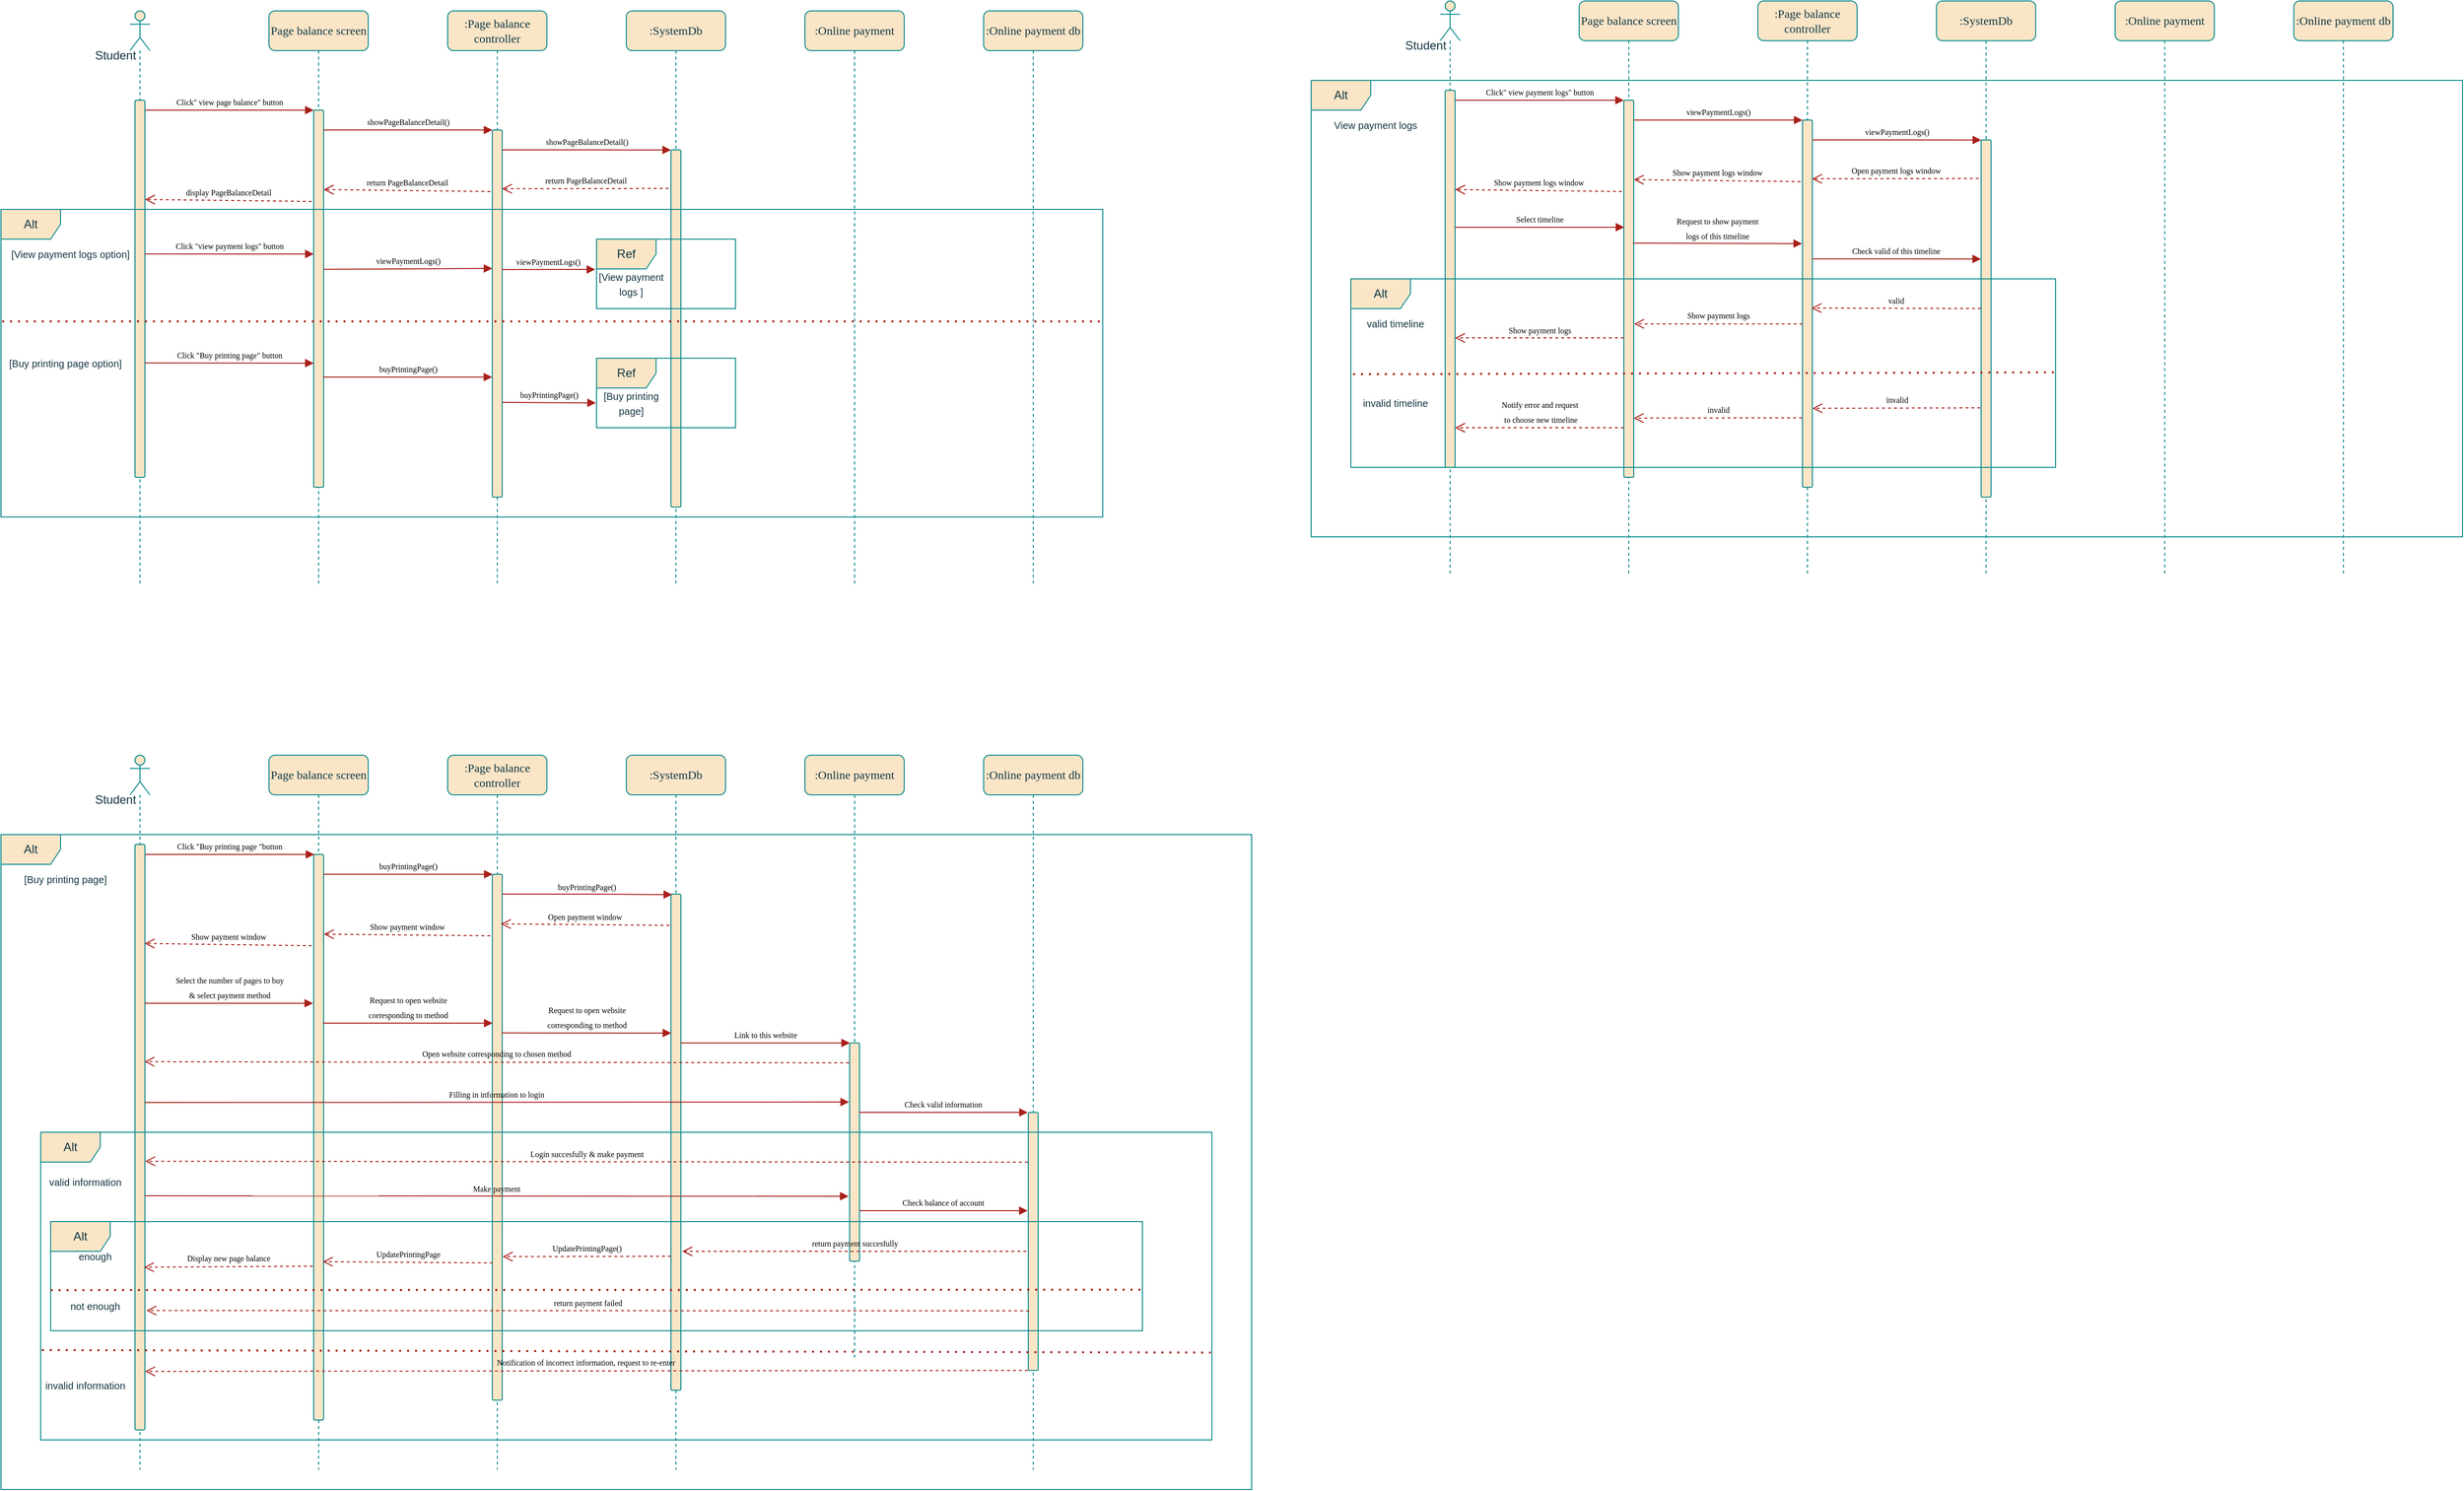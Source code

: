 <mxfile version="22.0.6" type="google">
  <diagram name="Page-1" id="13e1069c-82ec-6db2-03f1-153e76fe0fe0">
    <mxGraphModel grid="1" page="1" gridSize="10" guides="1" tooltips="1" connect="1" arrows="1" fold="1" pageScale="1" pageWidth="1100" pageHeight="850" background="none" math="0" shadow="0">
      <root>
        <mxCell id="0" />
        <mxCell id="1" parent="0" />
        <mxCell id="7baba1c4bc27f4b0-2" value="Page balance screen" style="shape=umlLifeline;perimeter=lifelinePerimeter;whiteSpace=wrap;html=1;container=1;collapsible=0;recursiveResize=0;outlineConnect=0;rounded=1;shadow=0;comic=0;labelBackgroundColor=none;strokeWidth=1;fontFamily=Verdana;fontSize=12;align=center;fillColor=#FAE5C7;strokeColor=#0F8B8D;fontColor=#143642;" vertex="1" parent="1">
          <mxGeometry x="280" y="80" width="100" height="580" as="geometry" />
        </mxCell>
        <mxCell id="7baba1c4bc27f4b0-10" value="" style="html=1;points=[];perimeter=orthogonalPerimeter;rounded=1;shadow=0;comic=0;labelBackgroundColor=none;strokeWidth=1;fontFamily=Verdana;fontSize=12;align=center;fillColor=#FAE5C7;strokeColor=#0F8B8D;fontColor=#143642;" vertex="1" parent="7baba1c4bc27f4b0-2">
          <mxGeometry x="45" y="100" width="10" height="380" as="geometry" />
        </mxCell>
        <mxCell id="7baba1c4bc27f4b0-3" value=":Page balance controller" style="shape=umlLifeline;perimeter=lifelinePerimeter;whiteSpace=wrap;html=1;container=1;collapsible=0;recursiveResize=0;outlineConnect=0;rounded=1;shadow=0;comic=0;labelBackgroundColor=none;strokeWidth=1;fontFamily=Verdana;fontSize=12;align=center;fillColor=#FAE5C7;strokeColor=#0F8B8D;fontColor=#143642;" vertex="1" parent="1">
          <mxGeometry x="460" y="80" width="100" height="580" as="geometry" />
        </mxCell>
        <mxCell id="7baba1c4bc27f4b0-13" value="" style="html=1;points=[];perimeter=orthogonalPerimeter;rounded=1;shadow=0;comic=0;labelBackgroundColor=none;strokeWidth=1;fontFamily=Verdana;fontSize=12;align=center;fillColor=#FAE5C7;strokeColor=#0F8B8D;fontColor=#143642;" vertex="1" parent="7baba1c4bc27f4b0-3">
          <mxGeometry x="45" y="120" width="10" height="370" as="geometry" />
        </mxCell>
        <mxCell id="7baba1c4bc27f4b0-4" value=":SystemDb" style="shape=umlLifeline;perimeter=lifelinePerimeter;whiteSpace=wrap;html=1;container=1;collapsible=0;recursiveResize=0;outlineConnect=0;rounded=1;shadow=0;comic=0;labelBackgroundColor=none;strokeWidth=1;fontFamily=Verdana;fontSize=12;align=center;fillColor=#FAE5C7;strokeColor=#0F8B8D;fontColor=#143642;" vertex="1" parent="1">
          <mxGeometry x="640" y="80" width="100" height="580" as="geometry" />
        </mxCell>
        <mxCell id="7baba1c4bc27f4b0-16" value="" style="html=1;points=[];perimeter=orthogonalPerimeter;rounded=1;shadow=0;comic=0;labelBackgroundColor=none;strokeWidth=1;fontFamily=Verdana;fontSize=12;align=center;fillColor=#FAE5C7;strokeColor=#0F8B8D;fontColor=#143642;" vertex="1" parent="7baba1c4bc27f4b0-4">
          <mxGeometry x="45" y="140" width="10" height="360" as="geometry" />
        </mxCell>
        <mxCell id="7baba1c4bc27f4b0-5" value=":Online payment" style="shape=umlLifeline;perimeter=lifelinePerimeter;whiteSpace=wrap;html=1;container=1;collapsible=0;recursiveResize=0;outlineConnect=0;rounded=1;shadow=0;comic=0;labelBackgroundColor=none;strokeWidth=1;fontFamily=Verdana;fontSize=12;align=center;fillColor=#FAE5C7;strokeColor=#0F8B8D;fontColor=#143642;" vertex="1" parent="1">
          <mxGeometry x="820" y="80" width="100" height="580" as="geometry" />
        </mxCell>
        <mxCell id="7baba1c4bc27f4b0-11" value="&lt;font style=&quot;font-size: 8px;&quot;&gt;Click&quot; view page balance&quot; button&lt;/font&gt;" style="html=1;verticalAlign=bottom;endArrow=block;entryX=0;entryY=0;labelBackgroundColor=none;fontFamily=Verdana;fontSize=12;edgeStyle=elbowEdgeStyle;elbow=vertical;strokeColor=#A8201A;fontColor=default;" edge="1" parent="1" target="7baba1c4bc27f4b0-10">
          <mxGeometry x="-0.002" relative="1" as="geometry">
            <mxPoint x="155" y="180" as="sourcePoint" />
            <mxPoint as="offset" />
          </mxGeometry>
        </mxCell>
        <mxCell id="7baba1c4bc27f4b0-14" value="&lt;font style=&quot;font-size: 8px;&quot;&gt;showPageBalanceDetail()&lt;/font&gt;" style="html=1;verticalAlign=bottom;endArrow=block;entryX=0;entryY=0;labelBackgroundColor=none;fontFamily=Verdana;fontSize=12;edgeStyle=elbowEdgeStyle;elbow=vertical;strokeColor=#A8201A;fontColor=default;" edge="1" parent="1" source="7baba1c4bc27f4b0-10" target="7baba1c4bc27f4b0-13">
          <mxGeometry relative="1" as="geometry">
            <mxPoint x="370" y="200" as="sourcePoint" />
          </mxGeometry>
        </mxCell>
        <mxCell id="fqUu2-JQJaLycMAC4psw-2" value="" style="shape=umlLifeline;perimeter=lifelinePerimeter;whiteSpace=wrap;html=1;container=1;dropTarget=0;collapsible=0;recursiveResize=0;outlineConnect=0;portConstraint=eastwest;newEdgeStyle={&quot;curved&quot;:0,&quot;rounded&quot;:0};participant=umlActor;labelBackgroundColor=none;fillColor=#FAE5C7;strokeColor=#0F8B8D;fontColor=#143642;rounded=1;" vertex="1" parent="1">
          <mxGeometry x="140" y="80" width="20" height="580" as="geometry" />
        </mxCell>
        <mxCell id="fqUu2-JQJaLycMAC4psw-3" value="" style="html=1;points=[];perimeter=orthogonalPerimeter;rounded=1;shadow=0;comic=0;labelBackgroundColor=none;strokeWidth=1;fontFamily=Verdana;fontSize=12;align=center;fillColor=#FAE5C7;strokeColor=#0F8B8D;fontColor=#143642;" vertex="1" parent="1">
          <mxGeometry x="145" y="170" width="10" height="380" as="geometry" />
        </mxCell>
        <mxCell id="fqUu2-JQJaLycMAC4psw-4" value="Student" style="text;html=1;align=center;verticalAlign=middle;resizable=0;points=[];autosize=1;strokeColor=none;fillColor=none;labelBackgroundColor=none;fontColor=#143642;rounded=1;" vertex="1" parent="1">
          <mxGeometry x="95" y="110" width="60" height="30" as="geometry" />
        </mxCell>
        <mxCell id="7baba1c4bc27f4b0-17" value="&lt;font style=&quot;font-size: 8px;&quot;&gt;showPageBalanceDetail()&lt;/font&gt;" style="html=1;verticalAlign=bottom;endArrow=block;labelBackgroundColor=none;fontFamily=Verdana;fontSize=12;edgeStyle=elbowEdgeStyle;elbow=horizontal;entryX=0.5;entryY=0.061;entryDx=0;entryDy=0;entryPerimeter=0;strokeColor=#A8201A;fontColor=default;" edge="1" parent="1">
          <mxGeometry relative="1" as="geometry">
            <mxPoint x="515" y="219.998" as="sourcePoint" />
            <Array as="points" />
            <mxPoint x="685" y="220.13" as="targetPoint" />
          </mxGeometry>
        </mxCell>
        <mxCell id="fqUu2-JQJaLycMAC4psw-5" value="Alt" style="shape=umlFrame;whiteSpace=wrap;html=1;pointerEvents=0;labelBackgroundColor=none;fillColor=#FAE5C7;strokeColor=#0F8B8D;fontColor=#143642;rounded=1;" vertex="1" parent="1">
          <mxGeometry x="10" y="280" width="1110" height="310" as="geometry" />
        </mxCell>
        <mxCell id="fqUu2-JQJaLycMAC4psw-6" value="&lt;font style=&quot;font-size: 8px;&quot;&gt;return PageBalanceDetail&lt;/font&gt;" style="html=1;verticalAlign=bottom;endArrow=open;dashed=1;endSize=8;labelBackgroundColor=none;fontFamily=Verdana;fontSize=12;exitX=-0.242;exitY=0.108;exitDx=0;exitDy=0;exitPerimeter=0;entryX=0.964;entryY=0.16;entryDx=0;entryDy=0;entryPerimeter=0;strokeColor=#A8201A;fontColor=default;" edge="1" parent="1" source="7baba1c4bc27f4b0-16" target="7baba1c4bc27f4b0-13">
          <mxGeometry relative="1" as="geometry">
            <mxPoint x="732.5" y="849" as="targetPoint" />
            <mxPoint x="1008" y="850" as="sourcePoint" />
          </mxGeometry>
        </mxCell>
        <mxCell id="fqUu2-JQJaLycMAC4psw-7" value="&lt;font style=&quot;font-size: 8px;&quot;&gt;return PageBalanceDetail&lt;/font&gt;" style="html=1;verticalAlign=bottom;endArrow=open;dashed=1;endSize=8;labelBackgroundColor=none;fontFamily=Verdana;fontSize=12;exitX=-0.242;exitY=0.108;exitDx=0;exitDy=0;exitPerimeter=0;entryX=0.964;entryY=0.16;entryDx=0;entryDy=0;entryPerimeter=0;strokeColor=#A8201A;fontColor=default;" edge="1" parent="1">
          <mxGeometry relative="1" as="geometry">
            <mxPoint x="335" y="260" as="targetPoint" />
            <mxPoint x="503" y="262" as="sourcePoint" />
          </mxGeometry>
        </mxCell>
        <mxCell id="fqUu2-JQJaLycMAC4psw-8" value="&lt;font style=&quot;font-size: 8px;&quot;&gt;display PageBalanceDetail&lt;/font&gt;" style="html=1;verticalAlign=bottom;endArrow=open;dashed=1;endSize=8;labelBackgroundColor=none;fontFamily=Verdana;fontSize=12;exitX=-0.242;exitY=0.108;exitDx=0;exitDy=0;exitPerimeter=0;entryX=0.964;entryY=0.16;entryDx=0;entryDy=0;entryPerimeter=0;strokeColor=#A8201A;fontColor=default;" edge="1" parent="1">
          <mxGeometry relative="1" as="geometry">
            <mxPoint x="155" y="270" as="targetPoint" />
            <mxPoint x="323" y="272" as="sourcePoint" />
          </mxGeometry>
        </mxCell>
        <mxCell id="fqUu2-JQJaLycMAC4psw-9" value="&lt;font style=&quot;font-size: 10px;&quot;&gt;[View payment logs option]&lt;/font&gt;" style="text;html=1;strokeColor=none;fillColor=none;align=center;verticalAlign=middle;whiteSpace=wrap;rounded=1;labelBackgroundColor=none;fontColor=#143642;" vertex="1" parent="1">
          <mxGeometry x="15" y="310" width="130" height="30" as="geometry" />
        </mxCell>
        <mxCell id="fqUu2-JQJaLycMAC4psw-10" value="" style="endArrow=none;dashed=1;html=1;dashPattern=1 3;strokeWidth=2;rounded=1;exitX=0.001;exitY=0.364;exitDx=0;exitDy=0;exitPerimeter=0;entryX=0.999;entryY=0.364;entryDx=0;entryDy=0;entryPerimeter=0;labelBackgroundColor=none;strokeColor=#A8201A;fontColor=default;" edge="1" parent="1" source="fqUu2-JQJaLycMAC4psw-5" target="fqUu2-JQJaLycMAC4psw-5">
          <mxGeometry width="50" height="50" relative="1" as="geometry">
            <mxPoint x="260" y="310" as="sourcePoint" />
            <mxPoint x="310" y="260" as="targetPoint" />
          </mxGeometry>
        </mxCell>
        <mxCell id="fqUu2-JQJaLycMAC4psw-11" value="&lt;font style=&quot;font-size: 8px;&quot;&gt;Click &quot;view payment logs&quot; button&lt;/font&gt;" style="html=1;verticalAlign=bottom;endArrow=block;entryX=0;entryY=0;labelBackgroundColor=none;fontFamily=Verdana;fontSize=12;edgeStyle=elbowEdgeStyle;elbow=vertical;strokeColor=#A8201A;fontColor=default;" edge="1" parent="1">
          <mxGeometry x="-0.002" relative="1" as="geometry">
            <mxPoint x="155" y="324.93" as="sourcePoint" />
            <mxPoint x="325" y="324.93" as="targetPoint" />
            <mxPoint as="offset" />
          </mxGeometry>
        </mxCell>
        <mxCell id="fqUu2-JQJaLycMAC4psw-16" value="&lt;font style=&quot;font-size: 8px;&quot;&gt;viewPaymentLogs()&lt;/font&gt;" style="html=1;verticalAlign=bottom;endArrow=block;labelBackgroundColor=none;fontFamily=Verdana;fontSize=12;edgeStyle=elbowEdgeStyle;elbow=vertical;exitX=0.957;exitY=0.442;exitDx=0;exitDy=0;exitPerimeter=0;entryX=-0.01;entryY=0.431;entryDx=0;entryDy=0;entryPerimeter=0;strokeColor=#A8201A;fontColor=default;" edge="1" parent="1" target="fqUu2-JQJaLycMAC4psw-17">
          <mxGeometry x="-0.002" relative="1" as="geometry">
            <mxPoint x="514.57" y="340.59" as="sourcePoint" />
            <mxPoint x="580" y="340" as="targetPoint" />
            <mxPoint as="offset" />
          </mxGeometry>
        </mxCell>
        <mxCell id="fqUu2-JQJaLycMAC4psw-17" value="Ref" style="shape=umlFrame;whiteSpace=wrap;html=1;pointerEvents=0;labelBackgroundColor=none;fillColor=#FAE5C7;strokeColor=#0F8B8D;fontColor=#143642;rounded=1;" vertex="1" parent="1">
          <mxGeometry x="610" y="310" width="140" height="70" as="geometry" />
        </mxCell>
        <mxCell id="fqUu2-JQJaLycMAC4psw-19" value="&lt;font style=&quot;font-size: 10px;&quot;&gt;[View payment logs ]&lt;/font&gt;" style="text;html=1;strokeColor=none;fillColor=none;align=center;verticalAlign=middle;whiteSpace=wrap;rounded=1;labelBackgroundColor=none;fontColor=#143642;" vertex="1" parent="1">
          <mxGeometry x="610" y="340" width="70" height="30" as="geometry" />
        </mxCell>
        <mxCell id="fqUu2-JQJaLycMAC4psw-20" value="&lt;font style=&quot;font-size: 10px;&quot;&gt;[Buy printing page option]&lt;/font&gt;" style="text;html=1;strokeColor=none;fillColor=none;align=center;verticalAlign=middle;whiteSpace=wrap;rounded=1;labelBackgroundColor=none;fontColor=#143642;" vertex="1" parent="1">
          <mxGeometry x="10" y="420" width="130" height="30" as="geometry" />
        </mxCell>
        <mxCell id="fqUu2-JQJaLycMAC4psw-21" value="&lt;font style=&quot;font-size: 8px;&quot;&gt;Click &quot;Buy printing page&quot; button&lt;/font&gt;" style="html=1;verticalAlign=bottom;endArrow=block;entryX=0;entryY=0;labelBackgroundColor=none;fontFamily=Verdana;fontSize=12;edgeStyle=elbowEdgeStyle;elbow=vertical;strokeColor=#A8201A;fontColor=default;" edge="1" parent="1">
          <mxGeometry x="-0.002" relative="1" as="geometry">
            <mxPoint x="155" y="434.76" as="sourcePoint" />
            <mxPoint x="325" y="434.76" as="targetPoint" />
            <mxPoint as="offset" />
          </mxGeometry>
        </mxCell>
        <mxCell id="fqUu2-JQJaLycMAC4psw-24" value="Ref" style="shape=umlFrame;whiteSpace=wrap;html=1;pointerEvents=0;labelBackgroundColor=none;fillColor=#FAE5C7;strokeColor=#0F8B8D;fontColor=#143642;rounded=1;" vertex="1" parent="1">
          <mxGeometry x="610" y="430" width="140" height="70" as="geometry" />
        </mxCell>
        <mxCell id="fqUu2-JQJaLycMAC4psw-25" value="&lt;span style=&quot;font-size: 10px;&quot;&gt;[Buy printing page]&lt;/span&gt;" style="text;html=1;strokeColor=none;fillColor=none;align=center;verticalAlign=middle;whiteSpace=wrap;rounded=1;labelBackgroundColor=none;fontColor=#143642;" vertex="1" parent="1">
          <mxGeometry x="610" y="460" width="70" height="30" as="geometry" />
        </mxCell>
        <mxCell id="fqUu2-JQJaLycMAC4psw-27" value="&lt;font style=&quot;font-size: 8px;&quot;&gt;buyPrintingPage()&lt;/font&gt;" style="html=1;verticalAlign=bottom;endArrow=block;labelBackgroundColor=none;fontFamily=Verdana;fontSize=12;edgeStyle=elbowEdgeStyle;elbow=vertical;exitX=0.96;exitY=0.708;exitDx=0;exitDy=0;exitPerimeter=0;entryX=-0.012;entryY=0.673;entryDx=0;entryDy=0;entryPerimeter=0;strokeColor=#A8201A;fontColor=default;" edge="1" parent="1" source="7baba1c4bc27f4b0-10" target="7baba1c4bc27f4b0-13">
          <mxGeometry x="-0.002" relative="1" as="geometry">
            <mxPoint x="340" y="450.11" as="sourcePoint" />
            <mxPoint x="500" y="450" as="targetPoint" />
            <mxPoint as="offset" />
          </mxGeometry>
        </mxCell>
        <mxCell id="fqUu2-JQJaLycMAC4psw-28" value="&lt;font style=&quot;font-size: 8px;&quot;&gt;buyPrintingPage()&lt;/font&gt;" style="html=1;verticalAlign=bottom;endArrow=block;labelBackgroundColor=none;fontFamily=Verdana;fontSize=12;edgeStyle=elbowEdgeStyle;elbow=vertical;exitX=0.996;exitY=0.742;exitDx=0;exitDy=0;exitPerimeter=0;entryX=-0.01;entryY=0.503;entryDx=0;entryDy=0;entryPerimeter=0;strokeColor=#A8201A;fontColor=default;" edge="1" parent="1" source="7baba1c4bc27f4b0-13" target="fqUu2-JQJaLycMAC4psw-25">
          <mxGeometry x="-0.002" relative="1" as="geometry">
            <mxPoint x="530" y="474.88" as="sourcePoint" />
            <mxPoint x="590" y="475" as="targetPoint" />
            <mxPoint as="offset" />
          </mxGeometry>
        </mxCell>
        <mxCell id="fqUu2-JQJaLycMAC4psw-59" value="Page balance screen" style="shape=umlLifeline;perimeter=lifelinePerimeter;whiteSpace=wrap;html=1;container=1;collapsible=0;recursiveResize=0;outlineConnect=0;rounded=1;shadow=0;comic=0;labelBackgroundColor=none;strokeWidth=1;fontFamily=Verdana;fontSize=12;align=center;fillColor=#FAE5C7;strokeColor=#0F8B8D;fontColor=#143642;" vertex="1" parent="1">
          <mxGeometry x="1600" y="70" width="100" height="580" as="geometry" />
        </mxCell>
        <mxCell id="fqUu2-JQJaLycMAC4psw-60" value="" style="html=1;points=[];perimeter=orthogonalPerimeter;rounded=1;shadow=0;comic=0;labelBackgroundColor=none;strokeWidth=1;fontFamily=Verdana;fontSize=12;align=center;fillColor=#FAE5C7;strokeColor=#0F8B8D;fontColor=#143642;" vertex="1" parent="fqUu2-JQJaLycMAC4psw-59">
          <mxGeometry x="45" y="100" width="10" height="380" as="geometry" />
        </mxCell>
        <mxCell id="fqUu2-JQJaLycMAC4psw-61" value=":Page balance controller" style="shape=umlLifeline;perimeter=lifelinePerimeter;whiteSpace=wrap;html=1;container=1;collapsible=0;recursiveResize=0;outlineConnect=0;rounded=1;shadow=0;comic=0;labelBackgroundColor=none;strokeWidth=1;fontFamily=Verdana;fontSize=12;align=center;fillColor=#FAE5C7;strokeColor=#0F8B8D;fontColor=#143642;" vertex="1" parent="1">
          <mxGeometry x="1780" y="70" width="100" height="580" as="geometry" />
        </mxCell>
        <mxCell id="fqUu2-JQJaLycMAC4psw-62" value="" style="html=1;points=[];perimeter=orthogonalPerimeter;rounded=1;shadow=0;comic=0;labelBackgroundColor=none;strokeWidth=1;fontFamily=Verdana;fontSize=12;align=center;fillColor=#FAE5C7;strokeColor=#0F8B8D;fontColor=#143642;" vertex="1" parent="fqUu2-JQJaLycMAC4psw-61">
          <mxGeometry x="45" y="120" width="10" height="370" as="geometry" />
        </mxCell>
        <mxCell id="fqUu2-JQJaLycMAC4psw-63" value=":SystemDb" style="shape=umlLifeline;perimeter=lifelinePerimeter;whiteSpace=wrap;html=1;container=1;collapsible=0;recursiveResize=0;outlineConnect=0;rounded=1;shadow=0;comic=0;labelBackgroundColor=none;strokeWidth=1;fontFamily=Verdana;fontSize=12;align=center;fillColor=#FAE5C7;strokeColor=#0F8B8D;fontColor=#143642;" vertex="1" parent="1">
          <mxGeometry x="1960" y="70" width="100" height="580" as="geometry" />
        </mxCell>
        <mxCell id="fqUu2-JQJaLycMAC4psw-64" value="" style="html=1;points=[];perimeter=orthogonalPerimeter;rounded=1;shadow=0;comic=0;labelBackgroundColor=none;strokeWidth=1;fontFamily=Verdana;fontSize=12;align=center;fillColor=#FAE5C7;strokeColor=#0F8B8D;fontColor=#143642;" vertex="1" parent="fqUu2-JQJaLycMAC4psw-63">
          <mxGeometry x="45" y="140" width="10" height="360" as="geometry" />
        </mxCell>
        <mxCell id="fqUu2-JQJaLycMAC4psw-65" value=":Online payment" style="shape=umlLifeline;perimeter=lifelinePerimeter;whiteSpace=wrap;html=1;container=1;collapsible=0;recursiveResize=0;outlineConnect=0;rounded=1;shadow=0;comic=0;labelBackgroundColor=none;strokeWidth=1;fontFamily=Verdana;fontSize=12;align=center;fillColor=#FAE5C7;strokeColor=#0F8B8D;fontColor=#143642;" vertex="1" parent="1">
          <mxGeometry x="2140" y="70" width="100" height="580" as="geometry" />
        </mxCell>
        <mxCell id="fqUu2-JQJaLycMAC4psw-66" value="&lt;font style=&quot;font-size: 8px;&quot;&gt;Click&quot; view payment logs&quot; button&lt;/font&gt;" style="html=1;verticalAlign=bottom;endArrow=block;entryX=0;entryY=0;labelBackgroundColor=none;fontFamily=Verdana;fontSize=12;edgeStyle=elbowEdgeStyle;elbow=vertical;strokeColor=#A8201A;fontColor=default;" edge="1" parent="1" target="fqUu2-JQJaLycMAC4psw-60">
          <mxGeometry x="-0.002" relative="1" as="geometry">
            <mxPoint x="1475" y="170" as="sourcePoint" />
            <mxPoint as="offset" />
          </mxGeometry>
        </mxCell>
        <mxCell id="fqUu2-JQJaLycMAC4psw-67" value="&lt;font style=&quot;font-size: 8px;&quot;&gt;viewPaymentLogs()&lt;/font&gt;" style="html=1;verticalAlign=bottom;endArrow=block;entryX=0;entryY=0;labelBackgroundColor=none;fontFamily=Verdana;fontSize=12;edgeStyle=elbowEdgeStyle;elbow=vertical;strokeColor=#A8201A;fontColor=default;" edge="1" parent="1" source="fqUu2-JQJaLycMAC4psw-60" target="fqUu2-JQJaLycMAC4psw-62">
          <mxGeometry relative="1" as="geometry">
            <mxPoint x="1690" y="190" as="sourcePoint" />
          </mxGeometry>
        </mxCell>
        <mxCell id="fqUu2-JQJaLycMAC4psw-68" value="" style="shape=umlLifeline;perimeter=lifelinePerimeter;whiteSpace=wrap;html=1;container=1;dropTarget=0;collapsible=0;recursiveResize=0;outlineConnect=0;portConstraint=eastwest;newEdgeStyle={&quot;curved&quot;:0,&quot;rounded&quot;:0};participant=umlActor;labelBackgroundColor=none;fillColor=#FAE5C7;strokeColor=#0F8B8D;fontColor=#143642;rounded=1;" vertex="1" parent="1">
          <mxGeometry x="1460" y="70" width="20" height="580" as="geometry" />
        </mxCell>
        <mxCell id="fqUu2-JQJaLycMAC4psw-69" value="" style="html=1;points=[];perimeter=orthogonalPerimeter;rounded=1;shadow=0;comic=0;labelBackgroundColor=none;strokeWidth=1;fontFamily=Verdana;fontSize=12;align=center;fillColor=#FAE5C7;strokeColor=#0F8B8D;fontColor=#143642;" vertex="1" parent="1">
          <mxGeometry x="1465" y="160" width="10" height="380" as="geometry" />
        </mxCell>
        <mxCell id="fqUu2-JQJaLycMAC4psw-70" value="Student" style="text;html=1;align=center;verticalAlign=middle;resizable=0;points=[];autosize=1;strokeColor=none;fillColor=none;labelBackgroundColor=none;fontColor=#143642;rounded=1;" vertex="1" parent="1">
          <mxGeometry x="1415" y="100" width="60" height="30" as="geometry" />
        </mxCell>
        <mxCell id="fqUu2-JQJaLycMAC4psw-71" value="&lt;font style=&quot;font-size: 8px;&quot;&gt;viewPaymentLogs()&lt;/font&gt;" style="html=1;verticalAlign=bottom;endArrow=block;labelBackgroundColor=none;fontFamily=Verdana;fontSize=12;edgeStyle=elbowEdgeStyle;elbow=horizontal;entryX=0.5;entryY=0.061;entryDx=0;entryDy=0;entryPerimeter=0;strokeColor=#A8201A;fontColor=default;" edge="1" parent="1">
          <mxGeometry relative="1" as="geometry">
            <mxPoint x="1835" y="209.998" as="sourcePoint" />
            <Array as="points" />
            <mxPoint x="2005" y="210.13" as="targetPoint" />
          </mxGeometry>
        </mxCell>
        <mxCell id="fqUu2-JQJaLycMAC4psw-72" value="Alt" style="shape=umlFrame;whiteSpace=wrap;html=1;pointerEvents=0;labelBackgroundColor=none;fillColor=#FAE5C7;strokeColor=#0F8B8D;fontColor=#143642;rounded=1;" vertex="1" parent="1">
          <mxGeometry x="1330" y="150" width="1160" height="460" as="geometry" />
        </mxCell>
        <mxCell id="fqUu2-JQJaLycMAC4psw-73" value="&lt;font style=&quot;font-size: 8px;&quot;&gt;Open payment logs window&lt;/font&gt;" style="html=1;verticalAlign=bottom;endArrow=open;dashed=1;endSize=8;labelBackgroundColor=none;fontFamily=Verdana;fontSize=12;exitX=-0.242;exitY=0.108;exitDx=0;exitDy=0;exitPerimeter=0;entryX=0.964;entryY=0.16;entryDx=0;entryDy=0;entryPerimeter=0;strokeColor=#A8201A;fontColor=default;" edge="1" parent="1" source="fqUu2-JQJaLycMAC4psw-64" target="fqUu2-JQJaLycMAC4psw-62">
          <mxGeometry relative="1" as="geometry">
            <mxPoint x="2052.5" y="839" as="targetPoint" />
            <mxPoint x="2328" y="840" as="sourcePoint" />
          </mxGeometry>
        </mxCell>
        <mxCell id="fqUu2-JQJaLycMAC4psw-74" value="&lt;span style=&quot;font-size: 8px;&quot;&gt;Show payment logs window&lt;/span&gt;" style="html=1;verticalAlign=bottom;endArrow=open;dashed=1;endSize=8;labelBackgroundColor=none;fontFamily=Verdana;fontSize=12;exitX=-0.242;exitY=0.108;exitDx=0;exitDy=0;exitPerimeter=0;entryX=0.964;entryY=0.16;entryDx=0;entryDy=0;entryPerimeter=0;strokeColor=#A8201A;fontColor=default;" edge="1" parent="1">
          <mxGeometry relative="1" as="geometry">
            <mxPoint x="1655" y="250" as="targetPoint" />
            <mxPoint x="1823" y="252" as="sourcePoint" />
          </mxGeometry>
        </mxCell>
        <mxCell id="fqUu2-JQJaLycMAC4psw-75" value="&lt;span style=&quot;font-size: 8px;&quot;&gt;Show payment logs window&lt;/span&gt;" style="html=1;verticalAlign=bottom;endArrow=open;dashed=1;endSize=8;labelBackgroundColor=none;fontFamily=Verdana;fontSize=12;exitX=-0.242;exitY=0.108;exitDx=0;exitDy=0;exitPerimeter=0;entryX=0.964;entryY=0.16;entryDx=0;entryDy=0;entryPerimeter=0;strokeColor=#A8201A;fontColor=default;" edge="1" parent="1">
          <mxGeometry relative="1" as="geometry">
            <mxPoint x="1475" y="260" as="targetPoint" />
            <mxPoint x="1643" y="262" as="sourcePoint" />
          </mxGeometry>
        </mxCell>
        <mxCell id="fqUu2-JQJaLycMAC4psw-76" value="&lt;font style=&quot;font-size: 10px;&quot;&gt;View payment logs&lt;/font&gt;" style="text;html=1;strokeColor=none;fillColor=none;align=center;verticalAlign=middle;whiteSpace=wrap;rounded=1;labelBackgroundColor=none;fontColor=#143642;" vertex="1" parent="1">
          <mxGeometry x="1330" y="180" width="130" height="30" as="geometry" />
        </mxCell>
        <mxCell id="fqUu2-JQJaLycMAC4psw-89" value="&lt;font style=&quot;font-size: 8px;&quot;&gt;viewPaymentLogs()&lt;/font&gt;" style="html=1;verticalAlign=bottom;endArrow=block;labelBackgroundColor=none;fontFamily=Verdana;fontSize=12;edgeStyle=elbowEdgeStyle;elbow=vertical;entryX=-0.006;entryY=0.376;entryDx=0;entryDy=0;entryPerimeter=0;exitX=1.022;exitY=0.422;exitDx=0;exitDy=0;exitPerimeter=0;strokeColor=#A8201A;fontColor=default;" edge="1" parent="1" source="7baba1c4bc27f4b0-10" target="7baba1c4bc27f4b0-13">
          <mxGeometry x="-0.002" relative="1" as="geometry">
            <mxPoint x="350" y="340" as="sourcePoint" />
            <mxPoint x="500" y="339.67" as="targetPoint" />
            <mxPoint as="offset" />
          </mxGeometry>
        </mxCell>
        <mxCell id="fqUu2-JQJaLycMAC4psw-90" value="&lt;span style=&quot;font-size: 8px;&quot;&gt;Select timeline&lt;/span&gt;" style="html=1;verticalAlign=bottom;endArrow=block;labelBackgroundColor=none;fontFamily=Verdana;fontSize=12;edgeStyle=elbowEdgeStyle;elbow=vertical;exitX=1.005;exitY=0.363;exitDx=0;exitDy=0;exitPerimeter=0;entryX=0.04;entryY=0.338;entryDx=0;entryDy=0;entryPerimeter=0;strokeColor=#A8201A;fontColor=default;" edge="1" parent="1" source="fqUu2-JQJaLycMAC4psw-69" target="fqUu2-JQJaLycMAC4psw-60">
          <mxGeometry x="-0.002" relative="1" as="geometry">
            <mxPoint x="1480" y="299.52" as="sourcePoint" />
            <mxPoint as="offset" />
            <mxPoint x="1630" y="298" as="targetPoint" />
          </mxGeometry>
        </mxCell>
        <mxCell id="fqUu2-JQJaLycMAC4psw-91" value="&lt;span style=&quot;font-size: 8px;&quot;&gt;Request to show payment &lt;br&gt;logs of this timeline&lt;/span&gt;" style="html=1;verticalAlign=bottom;endArrow=block;labelBackgroundColor=none;fontFamily=Verdana;fontSize=12;edgeStyle=elbowEdgeStyle;elbow=vertical;exitX=0.927;exitY=0.379;exitDx=0;exitDy=0;exitPerimeter=0;entryX=-0.044;entryY=0.337;entryDx=0;entryDy=0;entryPerimeter=0;strokeColor=#A8201A;fontColor=default;" edge="1" parent="1" source="fqUu2-JQJaLycMAC4psw-60" target="fqUu2-JQJaLycMAC4psw-62">
          <mxGeometry x="-0.002" relative="1" as="geometry">
            <mxPoint x="1665" y="314.8" as="sourcePoint" />
            <mxPoint as="offset" />
            <mxPoint x="1790" y="314" as="targetPoint" />
          </mxGeometry>
        </mxCell>
        <mxCell id="fqUu2-JQJaLycMAC4psw-92" value="&lt;span style=&quot;font-size: 8px;&quot;&gt;Check valid of this timeline&lt;/span&gt;" style="html=1;verticalAlign=bottom;endArrow=block;labelBackgroundColor=none;fontFamily=Verdana;fontSize=12;edgeStyle=elbowEdgeStyle;elbow=vertical;exitX=0.93;exitY=0.378;exitDx=0;exitDy=0;exitPerimeter=0;entryX=-0.019;entryY=0.333;entryDx=0;entryDy=0;entryPerimeter=0;strokeColor=#A8201A;fontColor=default;" edge="1" parent="1" source="fqUu2-JQJaLycMAC4psw-62" target="fqUu2-JQJaLycMAC4psw-64">
          <mxGeometry x="-0.002" relative="1" as="geometry">
            <mxPoint x="1840" y="329" as="sourcePoint" />
            <mxPoint as="offset" />
            <mxPoint x="2000" y="330" as="targetPoint" />
          </mxGeometry>
        </mxCell>
        <mxCell id="fqUu2-JQJaLycMAC4psw-93" value="Alt" style="shape=umlFrame;whiteSpace=wrap;html=1;pointerEvents=0;labelBackgroundColor=none;fillColor=#FAE5C7;strokeColor=#0F8B8D;fontColor=#143642;rounded=1;" vertex="1" parent="1">
          <mxGeometry x="1370" y="350" width="710" height="190" as="geometry" />
        </mxCell>
        <mxCell id="fqUu2-JQJaLycMAC4psw-94" value="&lt;font style=&quot;font-size: 8px;&quot;&gt;valid&lt;/font&gt;" style="html=1;verticalAlign=bottom;endArrow=open;dashed=1;endSize=8;labelBackgroundColor=none;fontFamily=Verdana;fontSize=12;entryX=0.906;entryY=0.512;entryDx=0;entryDy=0;entryPerimeter=0;exitX=-0.017;exitY=0.472;exitDx=0;exitDy=0;exitPerimeter=0;strokeColor=#A8201A;fontColor=default;" edge="1" parent="1" source="fqUu2-JQJaLycMAC4psw-64" target="fqUu2-JQJaLycMAC4psw-62">
          <mxGeometry relative="1" as="geometry">
            <mxPoint x="1845" y="379.9" as="targetPoint" />
            <mxPoint x="2000" y="380" as="sourcePoint" />
          </mxGeometry>
        </mxCell>
        <mxCell id="fqUu2-JQJaLycMAC4psw-95" value="&lt;font style=&quot;font-size: 10px;&quot;&gt;valid timeline&lt;/font&gt;" style="text;html=1;strokeColor=none;fillColor=none;align=center;verticalAlign=middle;whiteSpace=wrap;rounded=1;labelBackgroundColor=none;fontColor=#143642;" vertex="1" parent="1">
          <mxGeometry x="1350" y="380" width="130" height="30" as="geometry" />
        </mxCell>
        <mxCell id="fqUu2-JQJaLycMAC4psw-96" value="&lt;span style=&quot;font-size: 8px;&quot;&gt;Show payment logs&lt;/span&gt;" style="html=1;verticalAlign=bottom;endArrow=open;dashed=1;endSize=8;labelBackgroundColor=none;fontFamily=Verdana;fontSize=12;exitX=0.006;exitY=0.555;exitDx=0;exitDy=0;exitPerimeter=0;entryX=1.041;entryY=0.593;entryDx=0;entryDy=0;entryPerimeter=0;strokeColor=#A8201A;fontColor=default;" edge="1" parent="1" source="fqUu2-JQJaLycMAC4psw-62" target="fqUu2-JQJaLycMAC4psw-60">
          <mxGeometry relative="1" as="geometry">
            <mxPoint x="1680" y="395" as="targetPoint" />
            <mxPoint x="1821" y="395.5" as="sourcePoint" />
          </mxGeometry>
        </mxCell>
        <mxCell id="fqUu2-JQJaLycMAC4psw-97" value="&lt;span style=&quot;font-size: 8px;&quot;&gt;Show payment logs&lt;/span&gt;" style="html=1;verticalAlign=bottom;endArrow=open;dashed=1;endSize=8;labelBackgroundColor=none;fontFamily=Verdana;fontSize=12;exitX=0.006;exitY=0.555;exitDx=0;exitDy=0;exitPerimeter=0;entryX=1.041;entryY=0.593;entryDx=0;entryDy=0;entryPerimeter=0;strokeColor=#A8201A;fontColor=default;" edge="1" parent="1">
          <mxGeometry relative="1" as="geometry">
            <mxPoint x="1475" y="409.52" as="targetPoint" />
            <mxPoint x="1645" y="409.52" as="sourcePoint" />
          </mxGeometry>
        </mxCell>
        <mxCell id="fqUu2-JQJaLycMAC4psw-98" value="" style="endArrow=none;dashed=1;html=1;dashPattern=1 3;strokeWidth=2;rounded=1;exitX=0.002;exitY=0.596;exitDx=0;exitDy=0;exitPerimeter=0;entryX=1.001;entryY=0.496;entryDx=0;entryDy=0;entryPerimeter=0;labelBackgroundColor=none;strokeColor=#A8201A;fontColor=default;" edge="1" parent="1" target="fqUu2-JQJaLycMAC4psw-93">
          <mxGeometry width="50" height="50" relative="1" as="geometry">
            <mxPoint x="1372.27" y="446.14" as="sourcePoint" />
            <mxPoint x="2277.72" y="443.86" as="targetPoint" />
          </mxGeometry>
        </mxCell>
        <mxCell id="fqUu2-JQJaLycMAC4psw-99" value="&lt;font style=&quot;font-size: 10px;&quot;&gt;invalid timeline&lt;/font&gt;" style="text;html=1;strokeColor=none;fillColor=none;align=center;verticalAlign=middle;whiteSpace=wrap;rounded=1;labelBackgroundColor=none;fontColor=#143642;" vertex="1" parent="1">
          <mxGeometry x="1350" y="460" width="130" height="30" as="geometry" />
        </mxCell>
        <mxCell id="fqUu2-JQJaLycMAC4psw-100" value="&lt;font style=&quot;font-size: 8px;&quot;&gt;invalid&lt;/font&gt;" style="html=1;verticalAlign=bottom;endArrow=open;dashed=1;endSize=8;labelBackgroundColor=none;fontFamily=Verdana;fontSize=12;entryX=1.005;entryY=0.785;entryDx=0;entryDy=0;entryPerimeter=0;exitX=-0.085;exitY=0.75;exitDx=0;exitDy=0;exitPerimeter=0;strokeColor=#A8201A;fontColor=default;" edge="1" parent="1" source="fqUu2-JQJaLycMAC4psw-64" target="fqUu2-JQJaLycMAC4psw-62">
          <mxGeometry relative="1" as="geometry">
            <mxPoint x="1844" y="480" as="targetPoint" />
            <mxPoint x="1990" y="480" as="sourcePoint" />
          </mxGeometry>
        </mxCell>
        <mxCell id="fqUu2-JQJaLycMAC4psw-102" value="&lt;font style=&quot;font-size: 8px;&quot;&gt;invalid&lt;/font&gt;" style="html=1;verticalAlign=bottom;endArrow=open;dashed=1;endSize=8;labelBackgroundColor=none;fontFamily=Verdana;fontSize=12;exitX=-0.043;exitY=0.811;exitDx=0;exitDy=0;exitPerimeter=0;entryX=0.985;entryY=0.843;entryDx=0;entryDy=0;entryPerimeter=0;strokeColor=#A8201A;fontColor=default;" edge="1" parent="1" source="fqUu2-JQJaLycMAC4psw-62" target="fqUu2-JQJaLycMAC4psw-60">
          <mxGeometry relative="1" as="geometry">
            <mxPoint x="1660" y="490" as="targetPoint" />
            <mxPoint x="1819" y="490" as="sourcePoint" />
          </mxGeometry>
        </mxCell>
        <mxCell id="fqUu2-JQJaLycMAC4psw-103" value="&lt;font style=&quot;font-size: 8px;&quot;&gt;Notify error and request&lt;br&gt;&amp;nbsp;to choose new timeline&lt;/font&gt;" style="html=1;verticalAlign=bottom;endArrow=open;dashed=1;endSize=8;labelBackgroundColor=none;fontFamily=Verdana;fontSize=12;exitX=-0.043;exitY=0.811;exitDx=0;exitDy=0;exitPerimeter=0;entryX=0.985;entryY=0.843;entryDx=0;entryDy=0;entryPerimeter=0;strokeColor=#A8201A;fontColor=default;" edge="1" parent="1">
          <mxGeometry relative="1" as="geometry">
            <mxPoint x="1475" y="500" as="targetPoint" />
            <mxPoint x="1645" y="500" as="sourcePoint" />
          </mxGeometry>
        </mxCell>
        <mxCell id="fqUu2-JQJaLycMAC4psw-104" value="Page balance screen" style="shape=umlLifeline;perimeter=lifelinePerimeter;whiteSpace=wrap;html=1;container=1;collapsible=0;recursiveResize=0;outlineConnect=0;rounded=1;shadow=0;comic=0;labelBackgroundColor=none;strokeWidth=1;fontFamily=Verdana;fontSize=12;align=center;fillColor=#FAE5C7;strokeColor=#0F8B8D;fontColor=#143642;" vertex="1" parent="1">
          <mxGeometry x="280" y="830" width="100" height="720" as="geometry" />
        </mxCell>
        <mxCell id="fqUu2-JQJaLycMAC4psw-105" value="" style="html=1;points=[];perimeter=orthogonalPerimeter;rounded=1;shadow=0;comic=0;labelBackgroundColor=none;strokeWidth=1;fontFamily=Verdana;fontSize=12;align=center;fillColor=#FAE5C7;strokeColor=#0F8B8D;fontColor=#143642;" vertex="1" parent="fqUu2-JQJaLycMAC4psw-104">
          <mxGeometry x="45" y="100" width="10" height="570" as="geometry" />
        </mxCell>
        <mxCell id="fqUu2-JQJaLycMAC4psw-106" value=":Page balance controller" style="shape=umlLifeline;perimeter=lifelinePerimeter;whiteSpace=wrap;html=1;container=1;collapsible=0;recursiveResize=0;outlineConnect=0;rounded=1;shadow=0;comic=0;labelBackgroundColor=none;strokeWidth=1;fontFamily=Verdana;fontSize=12;align=center;fillColor=#FAE5C7;strokeColor=#0F8B8D;fontColor=#143642;" vertex="1" parent="1">
          <mxGeometry x="460" y="830" width="100" height="720" as="geometry" />
        </mxCell>
        <mxCell id="fqUu2-JQJaLycMAC4psw-107" value="" style="html=1;points=[];perimeter=orthogonalPerimeter;rounded=1;shadow=0;comic=0;labelBackgroundColor=none;strokeWidth=1;fontFamily=Verdana;fontSize=12;align=center;fillColor=#FAE5C7;strokeColor=#0F8B8D;fontColor=#143642;" vertex="1" parent="fqUu2-JQJaLycMAC4psw-106">
          <mxGeometry x="45" y="120" width="10" height="530" as="geometry" />
        </mxCell>
        <mxCell id="fqUu2-JQJaLycMAC4psw-108" value=":SystemDb" style="shape=umlLifeline;perimeter=lifelinePerimeter;whiteSpace=wrap;html=1;container=1;collapsible=0;recursiveResize=0;outlineConnect=0;rounded=1;shadow=0;comic=0;labelBackgroundColor=none;strokeWidth=1;fontFamily=Verdana;fontSize=12;align=center;fillColor=#FAE5C7;strokeColor=#0F8B8D;fontColor=#143642;" vertex="1" parent="1">
          <mxGeometry x="640" y="830" width="100" height="720" as="geometry" />
        </mxCell>
        <mxCell id="fqUu2-JQJaLycMAC4psw-109" value="" style="html=1;points=[];perimeter=orthogonalPerimeter;rounded=1;shadow=0;comic=0;labelBackgroundColor=none;strokeWidth=1;fontFamily=Verdana;fontSize=12;align=center;fillColor=#FAE5C7;strokeColor=#0F8B8D;fontColor=#143642;" vertex="1" parent="fqUu2-JQJaLycMAC4psw-108">
          <mxGeometry x="45" y="140" width="10" height="500" as="geometry" />
        </mxCell>
        <mxCell id="fqUu2-JQJaLycMAC4psw-110" value=":Online payment" style="shape=umlLifeline;perimeter=lifelinePerimeter;whiteSpace=wrap;html=1;container=1;collapsible=0;recursiveResize=0;outlineConnect=0;rounded=1;shadow=0;comic=0;labelBackgroundColor=none;strokeWidth=1;fontFamily=Verdana;fontSize=12;align=center;fillColor=#FAE5C7;strokeColor=#0F8B8D;fontColor=#143642;" vertex="1" parent="1">
          <mxGeometry x="820" y="830" width="100" height="610" as="geometry" />
        </mxCell>
        <mxCell id="fqUu2-JQJaLycMAC4psw-137" value="" style="html=1;points=[];perimeter=orthogonalPerimeter;rounded=1;shadow=0;comic=0;labelBackgroundColor=none;strokeWidth=1;fontFamily=Verdana;fontSize=12;align=center;fillColor=#FAE5C7;strokeColor=#0F8B8D;fontColor=#143642;" vertex="1" parent="fqUu2-JQJaLycMAC4psw-110">
          <mxGeometry x="45" y="290" width="10" height="220" as="geometry" />
        </mxCell>
        <mxCell id="fqUu2-JQJaLycMAC4psw-111" value="&lt;font style=&quot;font-size: 8px;&quot;&gt;Click &quot;Buy printing page &quot;button&lt;/font&gt;" style="html=1;verticalAlign=bottom;endArrow=block;labelBackgroundColor=none;fontFamily=Verdana;fontSize=12;edgeStyle=elbowEdgeStyle;elbow=vertical;entryX=0.065;entryY=0;entryDx=0;entryDy=0;entryPerimeter=0;strokeColor=#A8201A;fontColor=default;" edge="1" parent="1" target="fqUu2-JQJaLycMAC4psw-105">
          <mxGeometry x="-0.002" relative="1" as="geometry">
            <mxPoint x="155" y="930" as="sourcePoint" />
            <mxPoint as="offset" />
            <mxPoint x="320" y="930" as="targetPoint" />
          </mxGeometry>
        </mxCell>
        <mxCell id="fqUu2-JQJaLycMAC4psw-112" value="&lt;font style=&quot;font-size: 8px;&quot;&gt;buyPrintingPage()&lt;/font&gt;" style="html=1;verticalAlign=bottom;endArrow=block;labelBackgroundColor=none;fontFamily=Verdana;fontSize=12;edgeStyle=elbowEdgeStyle;elbow=vertical;entryX=0.028;entryY=0;entryDx=0;entryDy=0;entryPerimeter=0;strokeColor=#A8201A;fontColor=default;" edge="1" parent="1" source="fqUu2-JQJaLycMAC4psw-105" target="fqUu2-JQJaLycMAC4psw-107">
          <mxGeometry relative="1" as="geometry">
            <mxPoint x="370" y="950" as="sourcePoint" />
            <mxPoint x="490" y="950" as="targetPoint" />
          </mxGeometry>
        </mxCell>
        <mxCell id="fqUu2-JQJaLycMAC4psw-113" value="" style="shape=umlLifeline;perimeter=lifelinePerimeter;whiteSpace=wrap;html=1;container=1;dropTarget=0;collapsible=0;recursiveResize=0;outlineConnect=0;portConstraint=eastwest;newEdgeStyle={&quot;curved&quot;:0,&quot;rounded&quot;:0};participant=umlActor;labelBackgroundColor=none;fillColor=#FAE5C7;strokeColor=#0F8B8D;fontColor=#143642;rounded=1;" vertex="1" parent="1">
          <mxGeometry x="140" y="830" width="20" height="720" as="geometry" />
        </mxCell>
        <mxCell id="fqUu2-JQJaLycMAC4psw-114" value="" style="html=1;points=[];perimeter=orthogonalPerimeter;rounded=1;shadow=0;comic=0;labelBackgroundColor=none;strokeWidth=1;fontFamily=Verdana;fontSize=12;align=center;fillColor=#FAE5C7;strokeColor=#0F8B8D;fontColor=#143642;" vertex="1" parent="1">
          <mxGeometry x="145" y="920" width="10" height="590" as="geometry" />
        </mxCell>
        <mxCell id="fqUu2-JQJaLycMAC4psw-115" value="Student" style="text;html=1;align=center;verticalAlign=middle;resizable=0;points=[];autosize=1;strokeColor=none;fillColor=none;labelBackgroundColor=none;fontColor=#143642;rounded=1;" vertex="1" parent="1">
          <mxGeometry x="95" y="860" width="60" height="30" as="geometry" />
        </mxCell>
        <mxCell id="fqUu2-JQJaLycMAC4psw-116" value="&lt;font style=&quot;font-size: 8px;&quot;&gt;buyPrintingPage()&lt;/font&gt;" style="html=1;verticalAlign=bottom;endArrow=block;labelBackgroundColor=none;fontFamily=Verdana;fontSize=12;edgeStyle=elbowEdgeStyle;elbow=horizontal;entryX=0.114;entryY=0.001;entryDx=0;entryDy=0;entryPerimeter=0;strokeColor=#A8201A;fontColor=default;" edge="1" parent="1" target="fqUu2-JQJaLycMAC4psw-109">
          <mxGeometry relative="1" as="geometry">
            <mxPoint x="515" y="969.998" as="sourcePoint" />
            <Array as="points" />
            <mxPoint x="670" y="970" as="targetPoint" />
          </mxGeometry>
        </mxCell>
        <mxCell id="fqUu2-JQJaLycMAC4psw-117" value="Alt" style="shape=umlFrame;whiteSpace=wrap;html=1;pointerEvents=0;labelBackgroundColor=none;fillColor=#FAE5C7;strokeColor=#0F8B8D;fontColor=#143642;rounded=1;" vertex="1" parent="1">
          <mxGeometry x="10" y="910" width="1260" height="660" as="geometry" />
        </mxCell>
        <mxCell id="fqUu2-JQJaLycMAC4psw-118" value="&lt;font style=&quot;font-size: 8px;&quot;&gt;Open payment window&lt;/font&gt;" style="html=1;verticalAlign=bottom;endArrow=open;dashed=1;endSize=8;labelBackgroundColor=none;fontFamily=Verdana;fontSize=12;entryX=1.116;entryY=0.137;entryDx=0;entryDy=0;entryPerimeter=0;exitX=-0.156;exitY=0.063;exitDx=0;exitDy=0;exitPerimeter=0;strokeColor=#A8201A;fontColor=default;" edge="1" parent="1" source="fqUu2-JQJaLycMAC4psw-109">
          <mxGeometry relative="1" as="geometry">
            <mxPoint x="513.58" y="1000.0" as="targetPoint" />
            <mxPoint x="680" y="1000" as="sourcePoint" />
          </mxGeometry>
        </mxCell>
        <mxCell id="fqUu2-JQJaLycMAC4psw-119" value="&lt;span style=&quot;font-size: 8px;&quot;&gt;Show payment&amp;nbsp;window&lt;/span&gt;" style="html=1;verticalAlign=bottom;endArrow=open;dashed=1;endSize=8;labelBackgroundColor=none;fontFamily=Verdana;fontSize=12;exitX=-0.242;exitY=0.108;exitDx=0;exitDy=0;exitPerimeter=0;entryX=1.028;entryY=0.141;entryDx=0;entryDy=0;entryPerimeter=0;strokeColor=#A8201A;fontColor=default;" edge="1" parent="1" target="fqUu2-JQJaLycMAC4psw-105">
          <mxGeometry relative="1" as="geometry">
            <mxPoint x="340" y="1010" as="targetPoint" />
            <mxPoint x="503" y="1012" as="sourcePoint" />
          </mxGeometry>
        </mxCell>
        <mxCell id="fqUu2-JQJaLycMAC4psw-120" value="&lt;span style=&quot;font-size: 8px;&quot;&gt;Show payment window&lt;/span&gt;" style="html=1;verticalAlign=bottom;endArrow=open;dashed=1;endSize=8;labelBackgroundColor=none;fontFamily=Verdana;fontSize=12;exitX=-0.242;exitY=0.108;exitDx=0;exitDy=0;exitPerimeter=0;entryX=0.972;entryY=0.169;entryDx=0;entryDy=0;entryPerimeter=0;strokeColor=#A8201A;fontColor=default;" edge="1" parent="1" target="fqUu2-JQJaLycMAC4psw-114">
          <mxGeometry relative="1" as="geometry">
            <mxPoint x="170" y="1020" as="targetPoint" />
            <mxPoint x="323" y="1022" as="sourcePoint" />
          </mxGeometry>
        </mxCell>
        <mxCell id="fqUu2-JQJaLycMAC4psw-121" value="&lt;span style=&quot;font-size: 10px;&quot;&gt;[Buy printing page]&lt;/span&gt;" style="text;html=1;strokeColor=none;fillColor=none;align=center;verticalAlign=middle;whiteSpace=wrap;rounded=1;labelBackgroundColor=none;fontColor=#143642;" vertex="1" parent="1">
          <mxGeometry x="10" y="940" width="130" height="30" as="geometry" />
        </mxCell>
        <mxCell id="fqUu2-JQJaLycMAC4psw-122" value="&lt;span style=&quot;font-size: 8px;&quot;&gt;Select the number of pages to buy&lt;br&gt;&amp;amp; select payment method&lt;br&gt;&lt;/span&gt;" style="html=1;verticalAlign=bottom;endArrow=block;labelBackgroundColor=none;fontFamily=Verdana;fontSize=12;edgeStyle=elbowEdgeStyle;elbow=vertical;exitX=1.005;exitY=0.363;exitDx=0;exitDy=0;exitPerimeter=0;entryX=-0.066;entryY=0.263;entryDx=0;entryDy=0;entryPerimeter=0;strokeColor=#A8201A;fontColor=default;" edge="1" parent="1" target="fqUu2-JQJaLycMAC4psw-105">
          <mxGeometry x="-0.002" relative="1" as="geometry">
            <mxPoint x="155.0" y="1080.0" as="sourcePoint" />
            <mxPoint as="offset" />
            <mxPoint x="310" y="1080" as="targetPoint" />
          </mxGeometry>
        </mxCell>
        <mxCell id="fqUu2-JQJaLycMAC4psw-123" value="&lt;font style=&quot;font-size: 8px;&quot;&gt;Request to open website &lt;br&gt;corresponding to method&lt;/font&gt;" style="html=1;verticalAlign=bottom;endArrow=block;labelBackgroundColor=none;fontFamily=Verdana;fontSize=12;edgeStyle=elbowEdgeStyle;elbow=vertical;exitX=0.927;exitY=0.379;exitDx=0;exitDy=0;exitPerimeter=0;entryX=0.023;entryY=0.283;entryDx=0;entryDy=0;entryPerimeter=0;strokeColor=#A8201A;fontColor=default;" edge="1" parent="1" target="fqUu2-JQJaLycMAC4psw-107">
          <mxGeometry x="-0.002" relative="1" as="geometry">
            <mxPoint x="334.27" y="1100" as="sourcePoint" />
            <mxPoint as="offset" />
            <mxPoint x="490" y="1101" as="targetPoint" />
          </mxGeometry>
        </mxCell>
        <mxCell id="fqUu2-JQJaLycMAC4psw-124" value="&lt;font style=&quot;font-size: 8px;&quot;&gt;Request to open website&lt;br style=&quot;border-color: var(--border-color);&quot;&gt;corresponding to method&lt;/font&gt;" style="html=1;verticalAlign=bottom;endArrow=block;labelBackgroundColor=none;fontFamily=Verdana;fontSize=12;edgeStyle=elbowEdgeStyle;elbow=vertical;exitX=0.93;exitY=0.378;exitDx=0;exitDy=0;exitPerimeter=0;entryX=0.023;entryY=0.28;entryDx=0;entryDy=0;entryPerimeter=0;strokeColor=#A8201A;fontColor=default;" edge="1" parent="1" target="fqUu2-JQJaLycMAC4psw-109">
          <mxGeometry x="-0.002" relative="1" as="geometry">
            <mxPoint x="514.3" y="1109.86" as="sourcePoint" />
            <mxPoint as="offset" />
            <mxPoint x="670" y="1110" as="targetPoint" />
          </mxGeometry>
        </mxCell>
        <mxCell id="fqUu2-JQJaLycMAC4psw-143" value="&lt;font style=&quot;font-size: 8px;&quot;&gt;Open website corresponding to chosen method&lt;/font&gt;" style="html=1;verticalAlign=bottom;endArrow=open;dashed=1;endSize=8;labelBackgroundColor=none;fontFamily=Verdana;fontSize=12;exitX=-0.054;exitY=0.091;exitDx=0;exitDy=0;exitPerimeter=0;entryX=0.953;entryY=0.371;entryDx=0;entryDy=0;entryPerimeter=0;strokeColor=#A8201A;fontColor=default;" edge="1" parent="1" source="fqUu2-JQJaLycMAC4psw-137" target="fqUu2-JQJaLycMAC4psw-114">
          <mxGeometry relative="1" as="geometry">
            <mxPoint x="170" y="1140" as="targetPoint" />
            <mxPoint x="860" y="1140" as="sourcePoint" />
          </mxGeometry>
        </mxCell>
        <mxCell id="fqUu2-JQJaLycMAC4psw-144" value="&lt;span style=&quot;font-size: 8px;&quot;&gt;Filling in information to login&lt;br&gt;&lt;/span&gt;" style="html=1;verticalAlign=bottom;endArrow=block;labelBackgroundColor=none;fontFamily=Verdana;fontSize=12;edgeStyle=elbowEdgeStyle;elbow=vertical;exitX=1.005;exitY=0.363;exitDx=0;exitDy=0;exitPerimeter=0;entryX=-0.067;entryY=0.27;entryDx=0;entryDy=0;entryPerimeter=0;strokeColor=#A8201A;fontColor=default;" edge="1" parent="1" target="fqUu2-JQJaLycMAC4psw-137">
          <mxGeometry x="-0.002" relative="1" as="geometry">
            <mxPoint x="155.0" y="1180.0" as="sourcePoint" />
            <mxPoint as="offset" />
            <mxPoint x="860" y="1180" as="targetPoint" />
          </mxGeometry>
        </mxCell>
        <mxCell id="fqUu2-JQJaLycMAC4psw-146" value=":Online payment db" style="shape=umlLifeline;perimeter=lifelinePerimeter;whiteSpace=wrap;html=1;container=1;collapsible=0;recursiveResize=0;outlineConnect=0;rounded=1;shadow=0;comic=0;labelBackgroundColor=none;strokeWidth=1;fontFamily=Verdana;fontSize=12;align=center;fillColor=#FAE5C7;strokeColor=#0F8B8D;fontColor=#143642;" vertex="1" parent="1">
          <mxGeometry x="1000" y="830" width="100" height="720" as="geometry" />
        </mxCell>
        <mxCell id="fqUu2-JQJaLycMAC4psw-147" value="" style="html=1;points=[];perimeter=orthogonalPerimeter;rounded=1;shadow=0;comic=0;labelBackgroundColor=none;strokeWidth=1;fontFamily=Verdana;fontSize=12;align=center;fillColor=#FAE5C7;strokeColor=#0F8B8D;fontColor=#143642;" vertex="1" parent="fqUu2-JQJaLycMAC4psw-146">
          <mxGeometry x="45" y="360" width="10" height="260" as="geometry" />
        </mxCell>
        <mxCell id="fqUu2-JQJaLycMAC4psw-150" value=":Online payment db" style="shape=umlLifeline;perimeter=lifelinePerimeter;whiteSpace=wrap;html=1;container=1;collapsible=0;recursiveResize=0;outlineConnect=0;rounded=1;shadow=0;comic=0;labelBackgroundColor=none;strokeWidth=1;fontFamily=Verdana;fontSize=12;align=center;fillColor=#FAE5C7;strokeColor=#0F8B8D;fontColor=#143642;" vertex="1" parent="1">
          <mxGeometry x="1000" y="80" width="100" height="580" as="geometry" />
        </mxCell>
        <mxCell id="fqUu2-JQJaLycMAC4psw-152" value=":Online payment db" style="shape=umlLifeline;perimeter=lifelinePerimeter;whiteSpace=wrap;html=1;container=1;collapsible=0;recursiveResize=0;outlineConnect=0;rounded=1;shadow=0;comic=0;labelBackgroundColor=none;strokeWidth=1;fontFamily=Verdana;fontSize=12;align=center;fillColor=#FAE5C7;strokeColor=#0F8B8D;fontColor=#143642;" vertex="1" parent="1">
          <mxGeometry x="2320" y="70" width="100" height="580" as="geometry" />
        </mxCell>
        <mxCell id="fqUu2-JQJaLycMAC4psw-155" value="&lt;span style=&quot;font-size: 8px;&quot;&gt;Link to this website&lt;/span&gt;" style="html=1;verticalAlign=bottom;endArrow=block;labelBackgroundColor=none;fontFamily=Verdana;fontSize=12;edgeStyle=elbowEdgeStyle;elbow=vertical;exitX=0.93;exitY=0.378;exitDx=0;exitDy=0;exitPerimeter=0;entryX=0.032;entryY=0.002;entryDx=0;entryDy=0;entryPerimeter=0;strokeColor=#A8201A;fontColor=default;" edge="1" parent="1" target="fqUu2-JQJaLycMAC4psw-137">
          <mxGeometry x="-0.002" relative="1" as="geometry">
            <mxPoint x="694.49" y="1120" as="sourcePoint" />
            <mxPoint as="offset" />
            <mxPoint x="850" y="1120" as="targetPoint" />
          </mxGeometry>
        </mxCell>
        <mxCell id="fqUu2-JQJaLycMAC4psw-156" value="&lt;span style=&quot;font-size: 8px;&quot;&gt;Check valid information&lt;/span&gt;" style="html=1;verticalAlign=bottom;endArrow=block;labelBackgroundColor=none;fontFamily=Verdana;fontSize=12;edgeStyle=elbowEdgeStyle;elbow=vertical;exitX=0.93;exitY=0.378;exitDx=0;exitDy=0;exitPerimeter=0;entryX=-0.058;entryY=0.001;entryDx=0;entryDy=0;entryPerimeter=0;strokeColor=#A8201A;fontColor=default;" edge="1" parent="1" target="fqUu2-JQJaLycMAC4psw-147">
          <mxGeometry x="-0.002" relative="1" as="geometry">
            <mxPoint x="874.49" y="1190" as="sourcePoint" />
            <mxPoint as="offset" />
            <mxPoint x="1020" y="1190" as="targetPoint" />
          </mxGeometry>
        </mxCell>
        <mxCell id="fqUu2-JQJaLycMAC4psw-157" value="Alt" style="shape=umlFrame;whiteSpace=wrap;html=1;pointerEvents=0;labelBackgroundColor=none;fillColor=#FAE5C7;strokeColor=#0F8B8D;fontColor=#143642;rounded=1;" vertex="1" parent="1">
          <mxGeometry x="50" y="1210" width="1180" height="310" as="geometry" />
        </mxCell>
        <mxCell id="fqUu2-JQJaLycMAC4psw-158" value="" style="endArrow=none;dashed=1;html=1;dashPattern=1 3;strokeWidth=2;rounded=1;entryX=0.999;entryY=0.716;entryDx=0;entryDy=0;entryPerimeter=0;exitX=0.001;exitY=0.708;exitDx=0;exitDy=0;exitPerimeter=0;labelBackgroundColor=none;strokeColor=#A8201A;fontColor=default;" edge="1" parent="1" source="fqUu2-JQJaLycMAC4psw-157" target="fqUu2-JQJaLycMAC4psw-157">
          <mxGeometry width="50" height="50" relative="1" as="geometry">
            <mxPoint x="55" y="1431.24" as="sourcePoint" />
            <mxPoint x="1235" y="1430" as="targetPoint" />
          </mxGeometry>
        </mxCell>
        <mxCell id="fqUu2-JQJaLycMAC4psw-159" value="&lt;span style=&quot;font-size: 10px;&quot;&gt;valid information&lt;/span&gt;" style="text;html=1;strokeColor=none;fillColor=none;align=center;verticalAlign=middle;whiteSpace=wrap;rounded=1;labelBackgroundColor=none;fontColor=#143642;" vertex="1" parent="1">
          <mxGeometry x="30" y="1245" width="130" height="30" as="geometry" />
        </mxCell>
        <mxCell id="fqUu2-JQJaLycMAC4psw-160" value="&lt;span style=&quot;font-size: 10px;&quot;&gt;invalid information&lt;/span&gt;" style="text;html=1;strokeColor=none;fillColor=none;align=center;verticalAlign=middle;whiteSpace=wrap;rounded=1;labelBackgroundColor=none;fontColor=#143642;" vertex="1" parent="1">
          <mxGeometry x="30" y="1450" width="130" height="30" as="geometry" />
        </mxCell>
        <mxCell id="fqUu2-JQJaLycMAC4psw-161" value="&lt;span style=&quot;font-size: 8px;&quot;&gt;Login succesfully &amp;amp; make payment&lt;/span&gt;" style="html=1;verticalAlign=bottom;endArrow=open;dashed=1;endSize=8;labelBackgroundColor=none;fontFamily=Verdana;fontSize=12;exitX=-0.051;exitY=0.193;exitDx=0;exitDy=0;exitPerimeter=0;entryX=1.022;entryY=0.541;entryDx=0;entryDy=0;entryPerimeter=0;strokeColor=#A8201A;fontColor=default;" edge="1" parent="1" source="fqUu2-JQJaLycMAC4psw-147" target="fqUu2-JQJaLycMAC4psw-114">
          <mxGeometry relative="1" as="geometry">
            <mxPoint x="170" y="1250" as="targetPoint" />
            <mxPoint x="1044.4" y="1241.51" as="sourcePoint" />
          </mxGeometry>
        </mxCell>
        <mxCell id="fqUu2-JQJaLycMAC4psw-162" value="&lt;span style=&quot;font-size: 8px;&quot;&gt;Make payment&lt;br&gt;&lt;/span&gt;" style="html=1;verticalAlign=bottom;endArrow=block;labelBackgroundColor=none;fontFamily=Verdana;fontSize=12;edgeStyle=elbowEdgeStyle;elbow=vertical;exitX=1.005;exitY=0.363;exitDx=0;exitDy=0;exitPerimeter=0;entryX=-0.112;entryY=0.706;entryDx=0;entryDy=0;entryPerimeter=0;strokeColor=#A8201A;fontColor=default;" edge="1" parent="1" target="fqUu2-JQJaLycMAC4psw-137">
          <mxGeometry x="-0.002" relative="1" as="geometry">
            <mxPoint x="155.0" y="1274.0" as="sourcePoint" />
            <mxPoint as="offset" />
            <mxPoint x="850" y="1274" as="targetPoint" />
          </mxGeometry>
        </mxCell>
        <mxCell id="fqUu2-JQJaLycMAC4psw-164" value="Alt" style="shape=umlFrame;whiteSpace=wrap;html=1;pointerEvents=0;labelBackgroundColor=none;fillColor=#FAE5C7;strokeColor=#0F8B8D;fontColor=#143642;rounded=1;" vertex="1" parent="1">
          <mxGeometry x="60" y="1300" width="1100" height="110" as="geometry" />
        </mxCell>
        <mxCell id="fqUu2-JQJaLycMAC4psw-165" value="&lt;span style=&quot;font-size: 10px;&quot;&gt;enough&lt;/span&gt;" style="text;html=1;strokeColor=none;fillColor=none;align=center;verticalAlign=middle;whiteSpace=wrap;rounded=1;labelBackgroundColor=none;fontColor=#143642;" vertex="1" parent="1">
          <mxGeometry x="40" y="1320" width="130" height="30" as="geometry" />
        </mxCell>
        <mxCell id="fqUu2-JQJaLycMAC4psw-166" value="" style="endArrow=none;dashed=1;html=1;dashPattern=1 3;strokeWidth=2;rounded=1;entryX=1;entryY=0.624;entryDx=0;entryDy=0;entryPerimeter=0;exitX=0;exitY=0.628;exitDx=0;exitDy=0;exitPerimeter=0;labelBackgroundColor=none;strokeColor=#A8201A;fontColor=default;" edge="1" parent="1" source="fqUu2-JQJaLycMAC4psw-164" target="fqUu2-JQJaLycMAC4psw-164">
          <mxGeometry width="50" height="50" relative="1" as="geometry">
            <mxPoint x="60.0" y="1354.48" as="sourcePoint" />
            <mxPoint x="1238.82" y="1345.52" as="targetPoint" />
          </mxGeometry>
        </mxCell>
        <mxCell id="fqUu2-JQJaLycMAC4psw-167" value="&lt;span style=&quot;font-size: 8px;&quot;&gt;Check balance of account&lt;/span&gt;" style="html=1;verticalAlign=bottom;endArrow=block;labelBackgroundColor=none;fontFamily=Verdana;fontSize=12;edgeStyle=elbowEdgeStyle;elbow=vertical;exitX=0.998;exitY=0.768;exitDx=0;exitDy=0;exitPerimeter=0;entryX=-0.067;entryY=0.381;entryDx=0;entryDy=0;entryPerimeter=0;strokeColor=#A8201A;fontColor=default;" edge="1" parent="1" source="fqUu2-JQJaLycMAC4psw-137" target="fqUu2-JQJaLycMAC4psw-147">
          <mxGeometry x="-0.002" relative="1" as="geometry">
            <mxPoint x="880.0" y="1290" as="sourcePoint" />
            <mxPoint as="offset" />
            <mxPoint x="1025.51" y="1290" as="targetPoint" />
          </mxGeometry>
        </mxCell>
        <mxCell id="fqUu2-JQJaLycMAC4psw-168" value="&lt;span style=&quot;font-size: 8px;&quot;&gt;return payment succesfully&lt;/span&gt;" style="html=1;verticalAlign=bottom;endArrow=open;dashed=1;endSize=8;labelBackgroundColor=none;fontFamily=Verdana;fontSize=12;exitX=-0.242;exitY=0.108;exitDx=0;exitDy=0;exitPerimeter=0;entryX=1.141;entryY=0.72;entryDx=0;entryDy=0;entryPerimeter=0;strokeColor=#A8201A;fontColor=default;" edge="1" parent="1" target="fqUu2-JQJaLycMAC4psw-109">
          <mxGeometry relative="1" as="geometry">
            <mxPoint x="890" y="1330" as="targetPoint" />
            <mxPoint x="1043" y="1330" as="sourcePoint" />
          </mxGeometry>
        </mxCell>
        <mxCell id="fqUu2-JQJaLycMAC4psw-169" value="&lt;span style=&quot;font-size: 8px;&quot;&gt;UpdatePrintingPage()&lt;/span&gt;" style="html=1;verticalAlign=bottom;endArrow=open;dashed=1;endSize=8;labelBackgroundColor=none;fontFamily=Verdana;fontSize=12;exitX=-0.009;exitY=0.73;exitDx=0;exitDy=0;exitPerimeter=0;entryX=1.047;entryY=0.727;entryDx=0;entryDy=0;entryPerimeter=0;strokeColor=#A8201A;fontColor=default;" edge="1" parent="1" source="fqUu2-JQJaLycMAC4psw-109" target="fqUu2-JQJaLycMAC4psw-107">
          <mxGeometry relative="1" as="geometry">
            <mxPoint x="527" y="1334.86" as="targetPoint" />
            <mxPoint x="680" y="1334.86" as="sourcePoint" />
          </mxGeometry>
        </mxCell>
        <mxCell id="fqUu2-JQJaLycMAC4psw-170" value="&lt;span style=&quot;font-size: 8px;&quot;&gt;UpdatePrintingPage&lt;/span&gt;" style="html=1;verticalAlign=bottom;endArrow=open;dashed=1;endSize=8;labelBackgroundColor=none;fontFamily=Verdana;fontSize=12;exitX=0.041;exitY=0.739;exitDx=0;exitDy=0;exitPerimeter=0;entryX=0.921;entryY=0.72;entryDx=0;entryDy=0;entryPerimeter=0;strokeColor=#A8201A;fontColor=default;" edge="1" parent="1" source="fqUu2-JQJaLycMAC4psw-107" target="fqUu2-JQJaLycMAC4psw-105">
          <mxGeometry relative="1" as="geometry">
            <mxPoint x="340" y="1334.66" as="targetPoint" />
            <mxPoint x="493" y="1334.66" as="sourcePoint" />
          </mxGeometry>
        </mxCell>
        <mxCell id="fqUu2-JQJaLycMAC4psw-171" value="&lt;span style=&quot;font-size: 8px;&quot;&gt;Display new page balance&lt;/span&gt;" style="html=1;verticalAlign=bottom;endArrow=open;dashed=1;endSize=8;labelBackgroundColor=none;fontFamily=Verdana;fontSize=12;exitX=-0.09;exitY=0.728;exitDx=0;exitDy=0;exitPerimeter=0;entryX=0.908;entryY=0.722;entryDx=0;entryDy=0;entryPerimeter=0;strokeColor=#A8201A;fontColor=default;" edge="1" parent="1" source="fqUu2-JQJaLycMAC4psw-105" target="fqUu2-JQJaLycMAC4psw-114">
          <mxGeometry relative="1" as="geometry">
            <mxPoint x="160" y="1349.6" as="targetPoint" />
            <mxPoint x="313" y="1349.6" as="sourcePoint" />
          </mxGeometry>
        </mxCell>
        <mxCell id="fqUu2-JQJaLycMAC4psw-172" value="&lt;span style=&quot;font-size: 8px;&quot;&gt;return payment failed&lt;/span&gt;" style="html=1;verticalAlign=bottom;endArrow=open;dashed=1;endSize=8;labelBackgroundColor=none;fontFamily=Verdana;fontSize=12;exitX=0.082;exitY=0.769;exitDx=0;exitDy=0;exitPerimeter=0;entryX=1.149;entryY=0.796;entryDx=0;entryDy=0;entryPerimeter=0;strokeColor=#A8201A;fontColor=default;" edge="1" parent="1" source="fqUu2-JQJaLycMAC4psw-147" target="fqUu2-JQJaLycMAC4psw-114">
          <mxGeometry relative="1" as="geometry">
            <mxPoint x="880" y="1384.8" as="targetPoint" />
            <mxPoint x="1033" y="1384.8" as="sourcePoint" />
          </mxGeometry>
        </mxCell>
        <mxCell id="fqUu2-JQJaLycMAC4psw-173" value="&lt;font style=&quot;font-size: 8px;&quot;&gt;Notification of incorrect information, request to re-enter&amp;nbsp;&lt;/font&gt;" style="html=1;verticalAlign=bottom;endArrow=open;dashed=1;endSize=8;labelBackgroundColor=none;fontFamily=Verdana;fontSize=12;exitX=-0.043;exitY=0.952;exitDx=0;exitDy=0;exitPerimeter=0;entryX=1.01;entryY=0.9;entryDx=0;entryDy=0;entryPerimeter=0;strokeColor=#A8201A;fontColor=default;" edge="1" parent="1" target="fqUu2-JQJaLycMAC4psw-114">
          <mxGeometry relative="1" as="geometry">
            <mxPoint x="830" y="1652.48" as="targetPoint" />
            <mxPoint x="1044.57" y="1450.0" as="sourcePoint" />
          </mxGeometry>
        </mxCell>
        <mxCell id="fqUu2-JQJaLycMAC4psw-174" value="&lt;span style=&quot;font-size: 10px;&quot;&gt;not enough&lt;/span&gt;" style="text;html=1;strokeColor=none;fillColor=none;align=center;verticalAlign=middle;whiteSpace=wrap;rounded=1;labelBackgroundColor=none;fontColor=#143642;" vertex="1" parent="1">
          <mxGeometry x="40" y="1370" width="130" height="30" as="geometry" />
        </mxCell>
      </root>
    </mxGraphModel>
  </diagram>
</mxfile>
